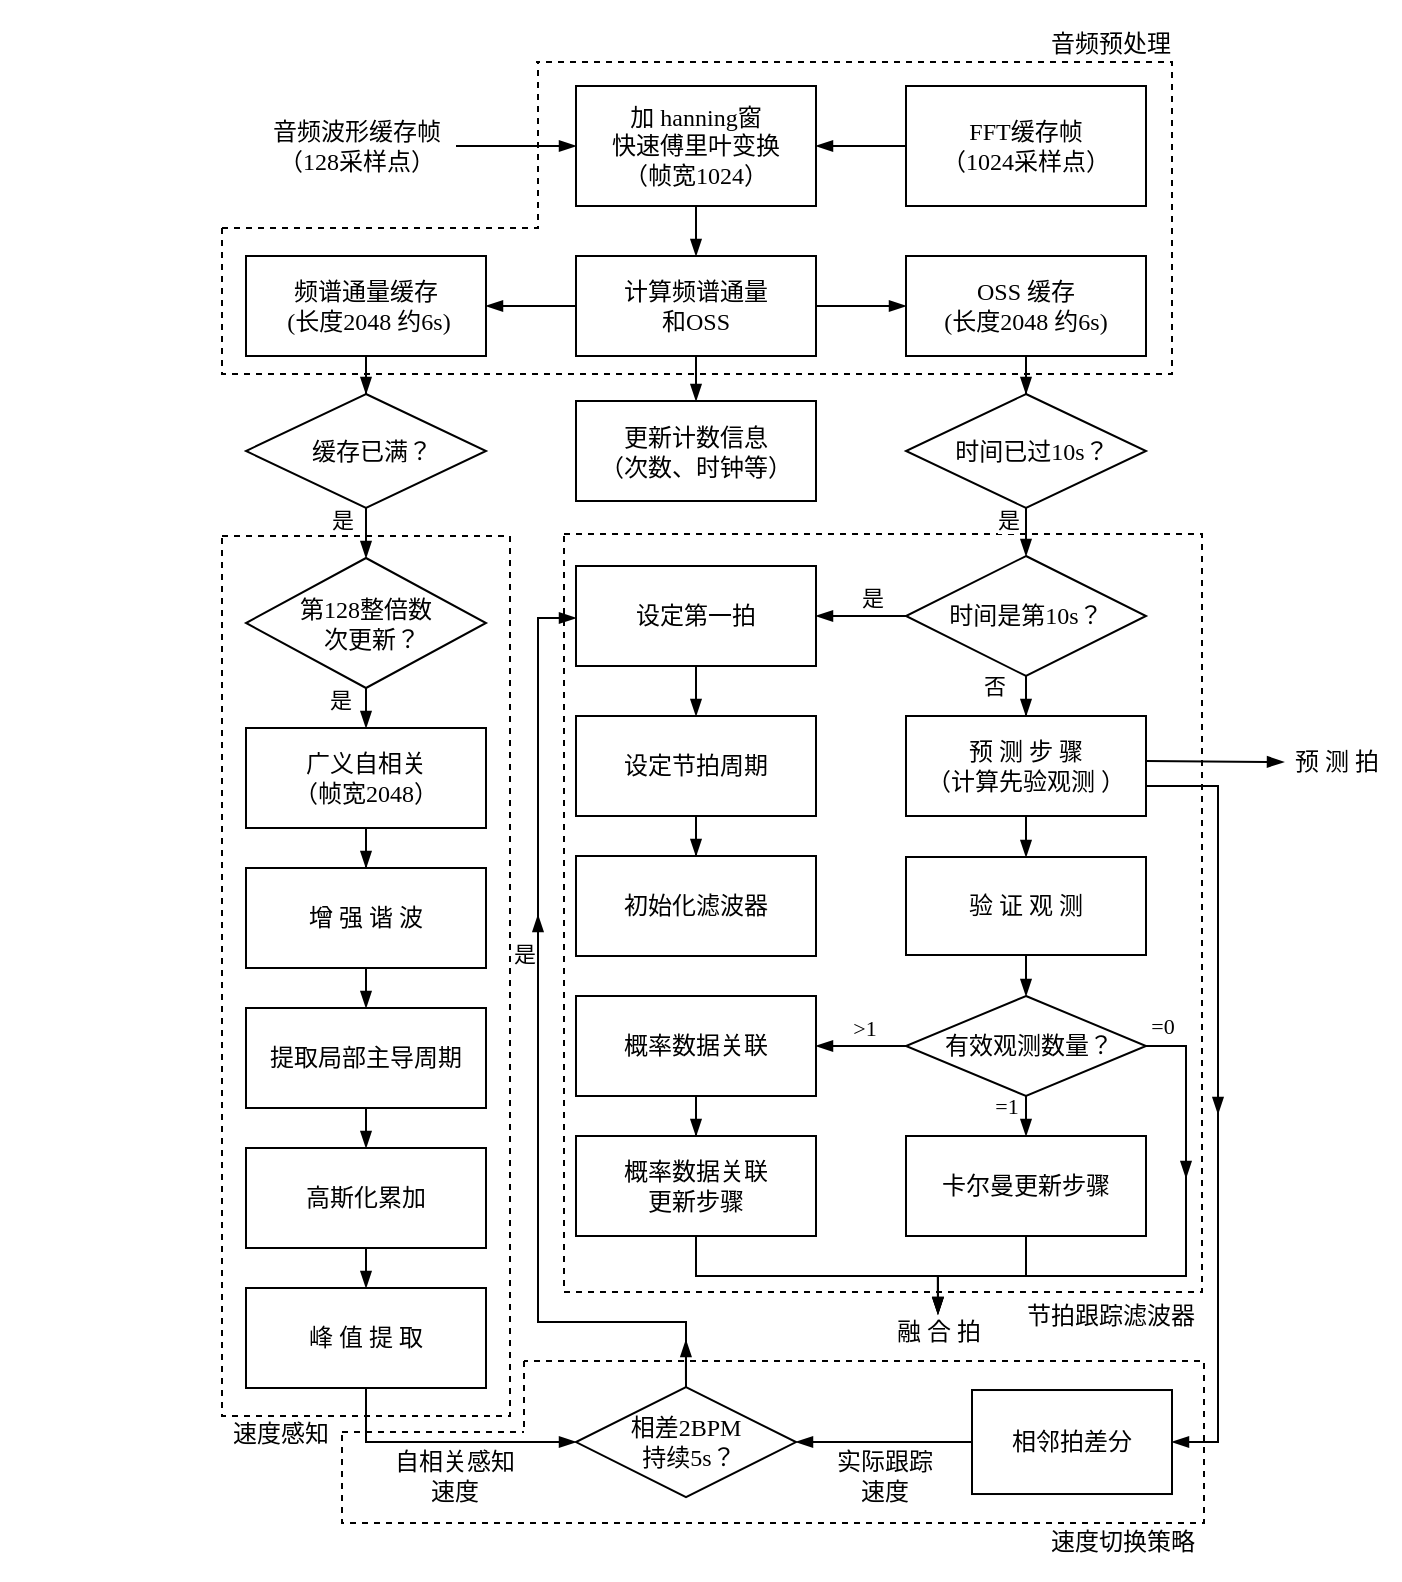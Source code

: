 <mxfile version="18.0.1" type="device"><diagram id="UAU_vy8LSTG8lPf9rXvW" name="第 1 页"><mxGraphModel dx="1661" dy="1296" grid="0" gridSize="10" guides="1" tooltips="1" connect="1" arrows="1" fold="1" page="0" pageScale="1" pageWidth="827" pageHeight="1169" math="1" shadow="0"><root><mxCell id="0"/><mxCell id="1" parent="0"/><mxCell id="sFmpMyNvritS9jYn0eI4-162" value="" style="rounded=0;whiteSpace=wrap;html=1;dashed=1;fontFamily=宋体-简;fillColor=none;strokeColor=none;" parent="1" vertex="1"><mxGeometry x="-53" y="-88" width="700" height="790" as="geometry"/></mxCell><mxCell id="sFmpMyNvritS9jYn0eI4-149" value="" style="rounded=0;whiteSpace=wrap;html=1;dashed=1;fontFamily=宋体-简;fillColor=none;" parent="1" vertex="1"><mxGeometry x="58" y="-57" width="475" height="156" as="geometry"/></mxCell><mxCell id="sFmpMyNvritS9jYn0eI4-147" value="" style="rounded=0;whiteSpace=wrap;html=1;dashed=1;fontFamily=宋体-简;fillColor=none;" parent="1" vertex="1"><mxGeometry x="118" y="592.51" width="431" height="81" as="geometry"/></mxCell><mxCell id="sFmpMyNvritS9jYn0eI4-153" value="" style="rounded=0;whiteSpace=wrap;html=1;dashed=1;fontFamily=宋体-简;fillColor=default;strokeColor=none;" parent="1" vertex="1"><mxGeometry x="89" y="567" width="120" height="60" as="geometry"/></mxCell><mxCell id="sFmpMyNvritS9jYn0eI4-143" value="" style="rounded=0;whiteSpace=wrap;html=1;fontFamily=宋体-简;fillColor=none;dashed=1;" parent="1" vertex="1"><mxGeometry x="229" y="179" width="319" height="379" as="geometry"/></mxCell><mxCell id="sFmpMyNvritS9jYn0eI4-177" style="edgeStyle=orthogonalEdgeStyle;rounded=0;jumpSize=6;orthogonalLoop=1;jettySize=auto;html=1;entryX=0.5;entryY=0;entryDx=0;entryDy=0;fontFamily=Times New Roman;endArrow=blockThin;endFill=1;strokeWidth=1;" parent="1" source="sFmpMyNvritS9jYn0eI4-1" target="sFmpMyNvritS9jYn0eI4-171" edge="1"><mxGeometry relative="1" as="geometry"/></mxCell><mxCell id="sFmpMyNvritS9jYn0eI4-1" value="频谱通量缓存&lt;br&gt;&amp;nbsp;&lt;font face=&quot;Times New Roman&quot;&gt;(&lt;/font&gt;长度&lt;font face=&quot;Times New Roman&quot;&gt;2048&amp;nbsp;&lt;/font&gt;约&lt;font face=&quot;Times New Roman&quot;&gt;6s)&lt;/font&gt;" style="rounded=0;whiteSpace=wrap;html=1;fontFamily=宋体-简;flipH=1;flipV=1;" parent="1" vertex="1"><mxGeometry x="70" y="40" width="120" height="50" as="geometry"/></mxCell><mxCell id="sFmpMyNvritS9jYn0eI4-122" value="" style="edgeStyle=orthogonalEdgeStyle;rounded=0;orthogonalLoop=1;jettySize=auto;html=1;fontFamily=宋体-简;endArrow=blockThin;endFill=1;" parent="1" source="sFmpMyNvritS9jYn0eI4-2" target="sFmpMyNvritS9jYn0eI4-7" edge="1"><mxGeometry relative="1" as="geometry"/></mxCell><mxCell id="sFmpMyNvritS9jYn0eI4-123" value="" style="edgeStyle=orthogonalEdgeStyle;rounded=0;orthogonalLoop=1;jettySize=auto;html=1;fontFamily=宋体-简;endArrow=blockThin;endFill=1;" parent="1" source="sFmpMyNvritS9jYn0eI4-2" target="sFmpMyNvritS9jYn0eI4-1" edge="1"><mxGeometry relative="1" as="geometry"/></mxCell><mxCell id="sFmpMyNvritS9jYn0eI4-179" style="edgeStyle=orthogonalEdgeStyle;rounded=0;jumpSize=6;orthogonalLoop=1;jettySize=auto;html=1;exitX=0.5;exitY=1;exitDx=0;exitDy=0;entryX=0.5;entryY=0;entryDx=0;entryDy=0;fontFamily=Times New Roman;endArrow=blockThin;endFill=1;strokeWidth=1;" parent="1" source="sFmpMyNvritS9jYn0eI4-2" target="sFmpMyNvritS9jYn0eI4-173" edge="1"><mxGeometry relative="1" as="geometry"/></mxCell><mxCell id="sFmpMyNvritS9jYn0eI4-2" value="&lt;span style=&quot;font-family: 宋体-简;&quot;&gt;计算频谱通量&lt;br&gt;和&lt;/span&gt;&lt;font face=&quot;Times New Roman&quot;&gt;OSS&lt;/font&gt;" style="rounded=0;whiteSpace=wrap;html=1;flipH=1;flipV=1;" parent="1" vertex="1"><mxGeometry x="235" y="40" width="120" height="50" as="geometry"/></mxCell><mxCell id="sFmpMyNvritS9jYn0eI4-31" value="" style="edgeStyle=orthogonalEdgeStyle;rounded=0;orthogonalLoop=1;jettySize=auto;html=1;fontFamily=Times New Roman;endArrow=blockThin;endFill=1;" parent="1" source="sFmpMyNvritS9jYn0eI4-4" target="sFmpMyNvritS9jYn0eI4-2" edge="1"><mxGeometry relative="1" as="geometry"/></mxCell><mxCell id="sFmpMyNvritS9jYn0eI4-4" value="&lt;font face=&quot;宋体-简&quot;&gt;加&lt;/font&gt;&lt;font style=&quot;font-family: 宋体-简;&quot; face=&quot;宋体-简&quot;&gt;&amp;nbsp;&lt;/font&gt;&lt;font face=&quot;Times New Roman&quot;&gt;hanning&lt;/font&gt;&lt;font style=&quot;font-family: 宋体-简;&quot; face=&quot;宋体-简&quot;&gt;窗&lt;/font&gt;&lt;font face=&quot;宋体-简&quot;&gt;&lt;br&gt;快速傅里叶变换&lt;/font&gt;&lt;br&gt;&lt;font face=&quot;宋体-简&quot;&gt;（帧宽&lt;/font&gt;&lt;font face=&quot;Times New Roman&quot;&gt;1024&lt;/font&gt;&lt;font face=&quot;宋体-简&quot;&gt;）&lt;/font&gt;" style="rounded=0;whiteSpace=wrap;html=1;" parent="1" vertex="1"><mxGeometry x="235" y="-45" width="120" height="60" as="geometry"/></mxCell><mxCell id="sFmpMyNvritS9jYn0eI4-29" value="" style="edgeStyle=orthogonalEdgeStyle;rounded=0;orthogonalLoop=1;jettySize=auto;html=1;fontFamily=Times New Roman;endArrow=blockThin;endFill=1;" parent="1" source="sFmpMyNvritS9jYn0eI4-5" target="sFmpMyNvritS9jYn0eI4-4" edge="1"><mxGeometry relative="1" as="geometry"/></mxCell><mxCell id="sFmpMyNvritS9jYn0eI4-5" value="&lt;font face=&quot;Times New Roman&quot;&gt;FFT&lt;/font&gt;&lt;font face=&quot;宋体-简&quot;&gt;缓存帧&lt;br&gt;（&lt;/font&gt;&lt;font face=&quot;Times New Roman&quot;&gt;1024&lt;/font&gt;&lt;font face=&quot;宋体-简&quot;&gt;采样点）&lt;/font&gt;" style="rounded=0;whiteSpace=wrap;html=1;" parent="1" vertex="1"><mxGeometry x="400" y="-45" width="120" height="60" as="geometry"/></mxCell><mxCell id="sFmpMyNvritS9jYn0eI4-178" style="edgeStyle=orthogonalEdgeStyle;rounded=0;jumpSize=6;orthogonalLoop=1;jettySize=auto;html=1;entryX=0.5;entryY=0;entryDx=0;entryDy=0;fontFamily=Times New Roman;endArrow=blockThin;endFill=1;strokeWidth=1;" parent="1" source="sFmpMyNvritS9jYn0eI4-7" target="sFmpMyNvritS9jYn0eI4-172" edge="1"><mxGeometry relative="1" as="geometry"/></mxCell><mxCell id="sFmpMyNvritS9jYn0eI4-7" value="&lt;span style=&quot;color: rgb(0, 0, 0); font-size: 12px; font-style: normal; font-variant-ligatures: normal; font-variant-caps: normal; font-weight: 400; letter-spacing: normal; orphans: 2; text-align: center; text-indent: 0px; text-transform: none; widows: 2; word-spacing: 0px; -webkit-text-stroke-width: 0px; background-color: rgb(255, 255, 255); text-decoration-thickness: initial; text-decoration-style: initial; text-decoration-color: initial; float: none; display: inline !important;&quot;&gt;OSS 缓存&lt;br&gt;&lt;font style=&quot;font-family: 宋体-简;&quot; face=&quot;Times New Roman&quot;&gt;(&lt;/font&gt;&lt;font style=&quot;&quot;&gt;长度&lt;/font&gt;&lt;font style=&quot;&quot; face=&quot;Times New Roman&quot;&gt;2048&lt;/font&gt;&lt;font style=&quot;font-family: 宋体-简;&quot; face=&quot;Times New Roman&quot;&gt;&amp;nbsp;&lt;/font&gt;约&lt;font style=&quot;&quot; face=&quot;Times New Roman&quot;&gt;6s&lt;/font&gt;&lt;font style=&quot;font-family: 宋体-简;&quot; face=&quot;Times New Roman&quot;&gt;)&lt;/font&gt;&lt;br&gt;&lt;/span&gt;" style="rounded=0;whiteSpace=wrap;html=1;fontFamily=宋体-简;" parent="1" vertex="1"><mxGeometry x="400" y="40" width="120" height="50" as="geometry"/></mxCell><mxCell id="sFmpMyNvritS9jYn0eI4-46" value="" style="edgeStyle=orthogonalEdgeStyle;rounded=0;orthogonalLoop=1;jettySize=auto;html=1;fontFamily=宋体-简;endArrow=blockThin;endFill=1;" parent="1" source="sFmpMyNvritS9jYn0eI4-8" target="sFmpMyNvritS9jYn0eI4-27" edge="1"><mxGeometry relative="1" as="geometry"/></mxCell><mxCell id="sFmpMyNvritS9jYn0eI4-53" style="edgeStyle=orthogonalEdgeStyle;rounded=0;orthogonalLoop=1;jettySize=auto;html=1;exitX=0.5;exitY=1;exitDx=0;exitDy=0;entryX=0.5;entryY=0;entryDx=0;entryDy=0;fontFamily=宋体-简;endArrow=blockThin;endFill=1;" parent="1" source="sFmpMyNvritS9jYn0eI4-11" target="sFmpMyNvritS9jYn0eI4-12" edge="1"><mxGeometry relative="1" as="geometry"/></mxCell><mxCell id="sFmpMyNvritS9jYn0eI4-111" style="edgeStyle=orthogonalEdgeStyle;rounded=0;orthogonalLoop=1;jettySize=auto;html=1;exitX=1;exitY=0.25;exitDx=0;exitDy=0;entryX=0;entryY=0.5;entryDx=0;entryDy=0;fontFamily=宋体-简;endArrow=blockThin;endFill=1;" parent="1" target="sFmpMyNvritS9jYn0eI4-110" edge="1"><mxGeometry relative="1" as="geometry"><mxPoint x="520" y="292.5" as="sourcePoint"/></mxGeometry></mxCell><mxCell id="sFmpMyNvritS9jYn0eI4-116" style="edgeStyle=orthogonalEdgeStyle;rounded=0;orthogonalLoop=1;jettySize=auto;html=1;exitX=1;exitY=0.75;exitDx=0;exitDy=0;entryX=1;entryY=0.5;entryDx=0;entryDy=0;fontFamily=宋体-简;endArrow=blockThin;endFill=1;" parent="1" target="sFmpMyNvritS9jYn0eI4-67" edge="1"><mxGeometry relative="1" as="geometry"><mxPoint x="520" y="288.5" as="sourcePoint"/><Array as="points"><mxPoint x="520" y="305"/><mxPoint x="556" y="305"/><mxPoint x="556" y="633"/></Array></mxGeometry></mxCell><mxCell id="sFmpMyNvritS9jYn0eI4-11" value="预 测 步 骤&lt;br&gt;（计算先验观测 ）" style="rounded=0;whiteSpace=wrap;html=1;fontFamily=宋体-简;fillColor=default;" parent="1" vertex="1"><mxGeometry x="400" y="270" width="120" height="50" as="geometry"/></mxCell><mxCell id="sFmpMyNvritS9jYn0eI4-55" style="edgeStyle=orthogonalEdgeStyle;rounded=0;orthogonalLoop=1;jettySize=auto;html=1;exitX=0.5;exitY=1;exitDx=0;exitDy=0;entryX=0.5;entryY=0;entryDx=0;entryDy=0;fontFamily=宋体-简;endArrow=blockThin;endFill=1;" parent="1" source="sFmpMyNvritS9jYn0eI4-12" target="sFmpMyNvritS9jYn0eI4-17" edge="1"><mxGeometry relative="1" as="geometry"/></mxCell><mxCell id="sFmpMyNvritS9jYn0eI4-12" value="验 证 观 测&lt;span style=&quot;color: rgba(0, 0, 0, 0); font-size: 0px; text-align: start;&quot;&gt;（）（）%3CmxGraphModel%3E%3Croot%3E%3CmxCell%20id%3D%220%22%2F%3E%3CmxCell%20id%3D%221%22%20parent%3D%220%22%2F%3E%3CmxCell%20id%3D%222%22%20value%3D%22%E9%A2%84%E6%B5%8B%E6%AD%A5%22%20style%3D%22rounded%3D0%3BwhiteSpace%3Dwrap%3Bhtml%3D1%3BfontFamily%3DTimes%20New%20Roman%3BfillColor%3Ddefault%3B%22%20vertex%3D%221%22%20parent%3D%221%22%3E%3CmxGeometry%20x%3D%22380%22%20y%3D%22410%22%20width%3D%22120%22%20height%3D%2260%22%20as%3D%22geometry%22%2F%3E%3C%2FmxCell%3E%3C%2Froot%3E%3C%2FmxGraphModel&lt;/span&gt;" style="rounded=0;whiteSpace=wrap;html=1;fontFamily=宋体-简;fillColor=default;" parent="1" vertex="1"><mxGeometry x="400" y="340.5" width="120" height="49" as="geometry"/></mxCell><mxCell id="sFmpMyNvritS9jYn0eI4-130" style="edgeStyle=orthogonalEdgeStyle;rounded=0;orthogonalLoop=1;jettySize=auto;html=1;entryX=0.499;entryY=0.006;entryDx=0;entryDy=0;entryPerimeter=0;fontFamily=宋体-简;endArrow=blockThin;endFill=1;" parent="1" source="sFmpMyNvritS9jYn0eI4-14" target="sFmpMyNvritS9jYn0eI4-91" edge="1"><mxGeometry relative="1" as="geometry"><Array as="points"><mxPoint x="460" y="550"/><mxPoint x="416" y="550"/></Array></mxGeometry></mxCell><mxCell id="sFmpMyNvritS9jYn0eI4-14" value="卡尔曼更新步骤" style="rounded=0;whiteSpace=wrap;html=1;fontFamily=宋体-简;fillColor=default;" parent="1" vertex="1"><mxGeometry x="400" y="480" width="120" height="50" as="geometry"/></mxCell><mxCell id="sFmpMyNvritS9jYn0eI4-128" style="edgeStyle=orthogonalEdgeStyle;rounded=0;orthogonalLoop=1;jettySize=auto;html=1;exitX=0.5;exitY=1;exitDx=0;exitDy=0;fontFamily=宋体-简;endArrow=blockThin;endFill=1;" parent="1" source="sFmpMyNvritS9jYn0eI4-15" target="sFmpMyNvritS9jYn0eI4-91" edge="1"><mxGeometry relative="1" as="geometry"><Array as="points"><mxPoint x="295" y="550"/><mxPoint x="416" y="550"/></Array></mxGeometry></mxCell><mxCell id="sFmpMyNvritS9jYn0eI4-15" value="概率数据关联&lt;br&gt;更新步骤" style="rounded=0;whiteSpace=wrap;html=1;fontFamily=宋体-简;fillColor=default;" parent="1" vertex="1"><mxGeometry x="235.0" y="480" width="120" height="50" as="geometry"/></mxCell><mxCell id="sFmpMyNvritS9jYn0eI4-58" value="" style="edgeStyle=orthogonalEdgeStyle;rounded=0;orthogonalLoop=1;jettySize=auto;html=1;fontFamily=宋体-简;endArrow=blockThin;endFill=1;" parent="1" source="sFmpMyNvritS9jYn0eI4-16" target="sFmpMyNvritS9jYn0eI4-15" edge="1"><mxGeometry relative="1" as="geometry"/></mxCell><mxCell id="sFmpMyNvritS9jYn0eI4-16" value="概率数据关联" style="rounded=0;whiteSpace=wrap;html=1;fontFamily=宋体-简;fillColor=default;" parent="1" vertex="1"><mxGeometry x="235.0" y="410" width="120" height="50" as="geometry"/></mxCell><mxCell id="sFmpMyNvritS9jYn0eI4-56" style="edgeStyle=orthogonalEdgeStyle;rounded=0;orthogonalLoop=1;jettySize=auto;html=1;exitX=0.5;exitY=1;exitDx=0;exitDy=0;entryX=0.5;entryY=0;entryDx=0;entryDy=0;fontFamily=宋体-简;endArrow=blockThin;endFill=1;" parent="1" source="sFmpMyNvritS9jYn0eI4-17" target="sFmpMyNvritS9jYn0eI4-14" edge="1"><mxGeometry relative="1" as="geometry"/></mxCell><mxCell id="sFmpMyNvritS9jYn0eI4-77" value="=1" style="edgeLabel;html=1;align=center;verticalAlign=middle;resizable=0;points=[];fontFamily=Times New Roman;" parent="sFmpMyNvritS9jYn0eI4-56" vertex="1" connectable="0"><mxGeometry x="-0.522" relative="1" as="geometry"><mxPoint x="-10" as="offset"/></mxGeometry></mxCell><mxCell id="sFmpMyNvritS9jYn0eI4-57" value="" style="edgeStyle=orthogonalEdgeStyle;rounded=0;orthogonalLoop=1;jettySize=auto;html=1;fontFamily=宋体-简;endArrow=blockThin;endFill=1;" parent="1" source="sFmpMyNvritS9jYn0eI4-17" target="sFmpMyNvritS9jYn0eI4-16" edge="1"><mxGeometry relative="1" as="geometry"/></mxCell><mxCell id="sFmpMyNvritS9jYn0eI4-76" value="&amp;gt;1" style="edgeLabel;html=1;align=center;verticalAlign=middle;resizable=0;points=[];fontFamily=Times New Roman;" parent="sFmpMyNvritS9jYn0eI4-57" vertex="1" connectable="0"><mxGeometry x="0.204" y="-2" relative="1" as="geometry"><mxPoint x="6" y="-7" as="offset"/></mxGeometry></mxCell><mxCell id="sFmpMyNvritS9jYn0eI4-131" style="edgeStyle=orthogonalEdgeStyle;rounded=0;orthogonalLoop=1;jettySize=auto;html=1;exitX=1;exitY=0.5;exitDx=0;exitDy=0;fontFamily=宋体-简;endArrow=blockThin;endFill=1;" parent="1" source="sFmpMyNvritS9jYn0eI4-17" target="sFmpMyNvritS9jYn0eI4-91" edge="1"><mxGeometry relative="1" as="geometry"><Array as="points"><mxPoint x="540" y="435"/><mxPoint x="540" y="550"/><mxPoint x="416" y="550"/></Array></mxGeometry></mxCell><mxCell id="sFmpMyNvritS9jYn0eI4-132" value="=0" style="edgeLabel;html=1;align=center;verticalAlign=middle;resizable=0;points=[];fontFamily=宋体-简;" parent="sFmpMyNvritS9jYn0eI4-131" vertex="1" connectable="0"><mxGeometry x="-0.936" relative="1" as="geometry"><mxPoint x="-1" y="-10" as="offset"/></mxGeometry></mxCell><mxCell id="sFmpMyNvritS9jYn0eI4-17" value="&lt;font face=&quot;宋体-简&quot;&gt;&amp;nbsp;有效观测数量&lt;/font&gt;？" style="rhombus;whiteSpace=wrap;html=1;fontFamily=Times New Roman;fillColor=default;" parent="1" vertex="1"><mxGeometry x="400" y="410" width="120" height="50" as="geometry"/></mxCell><mxCell id="sFmpMyNvritS9jYn0eI4-35" value="" style="edgeStyle=orthogonalEdgeStyle;rounded=0;orthogonalLoop=1;jettySize=auto;html=1;fontFamily=Times New Roman;endArrow=blockThin;endFill=1;" parent="1" source="sFmpMyNvritS9jYn0eI4-19" target="sFmpMyNvritS9jYn0eI4-20" edge="1"><mxGeometry relative="1" as="geometry"/></mxCell><mxCell id="sFmpMyNvritS9jYn0eI4-36" value="&lt;font face=&quot;宋体-简&quot;&gt;是&lt;/font&gt;" style="edgeLabel;html=1;align=center;verticalAlign=middle;resizable=0;points=[];fontFamily=Times New Roman;" parent="sFmpMyNvritS9jYn0eI4-35" vertex="1" connectable="0"><mxGeometry relative="1" as="geometry"><mxPoint x="5" y="-9" as="offset"/></mxGeometry></mxCell><mxCell id="sFmpMyNvritS9jYn0eI4-38" value="" style="edgeStyle=orthogonalEdgeStyle;rounded=0;orthogonalLoop=1;jettySize=auto;html=1;fontFamily=宋体-简;endArrow=blockThin;endFill=1;" parent="1" source="sFmpMyNvritS9jYn0eI4-19" target="sFmpMyNvritS9jYn0eI4-11" edge="1"><mxGeometry relative="1" as="geometry"/></mxCell><mxCell id="sFmpMyNvritS9jYn0eI4-39" value="否" style="edgeLabel;html=1;align=center;verticalAlign=middle;resizable=0;points=[];fontFamily=宋体-简;" parent="sFmpMyNvritS9jYn0eI4-38" vertex="1" connectable="0"><mxGeometry relative="1" as="geometry"><mxPoint x="-16" y="-5" as="offset"/></mxGeometry></mxCell><mxCell id="sFmpMyNvritS9jYn0eI4-19" value="&lt;font face=&quot;宋体-简&quot;&gt;时间是第&lt;/font&gt;10s？" style="rhombus;whiteSpace=wrap;html=1;fontFamily=Times New Roman;fillColor=default;" parent="1" vertex="1"><mxGeometry x="400" y="190" width="120" height="60" as="geometry"/></mxCell><mxCell id="sFmpMyNvritS9jYn0eI4-169" style="edgeStyle=orthogonalEdgeStyle;rounded=0;jumpSize=6;orthogonalLoop=1;jettySize=auto;html=1;entryX=0.5;entryY=0;entryDx=0;entryDy=0;fontFamily=宋体-简;endArrow=blockThin;endFill=1;strokeWidth=1;" parent="1" source="sFmpMyNvritS9jYn0eI4-20" target="sFmpMyNvritS9jYn0eI4-165" edge="1"><mxGeometry relative="1" as="geometry"/></mxCell><mxCell id="sFmpMyNvritS9jYn0eI4-20" value="设定第一拍" style="rounded=0;whiteSpace=wrap;html=1;fontFamily=宋体-简;fillColor=default;" parent="1" vertex="1"><mxGeometry x="235.0" y="195" width="120" height="50" as="geometry"/></mxCell><mxCell id="sFmpMyNvritS9jYn0eI4-49" style="edgeStyle=orthogonalEdgeStyle;rounded=0;orthogonalLoop=1;jettySize=auto;html=1;exitX=0.5;exitY=1;exitDx=0;exitDy=0;entryX=0.5;entryY=0;entryDx=0;entryDy=0;fontFamily=宋体-简;endArrow=blockThin;endFill=1;" parent="1" source="sFmpMyNvritS9jYn0eI4-21" target="sFmpMyNvritS9jYn0eI4-22" edge="1"><mxGeometry relative="1" as="geometry"/></mxCell><mxCell id="sFmpMyNvritS9jYn0eI4-97" style="edgeStyle=orthogonalEdgeStyle;rounded=0;orthogonalLoop=1;jettySize=auto;html=1;exitX=0.5;exitY=1;exitDx=0;exitDy=0;entryX=0.5;entryY=0;entryDx=0;entryDy=0;fontFamily=宋体-简;endArrow=blockThin;endFill=1;" parent="1" source="sFmpMyNvritS9jYn0eI4-22" target="sFmpMyNvritS9jYn0eI4-23" edge="1"><mxGeometry relative="1" as="geometry"/></mxCell><mxCell id="sFmpMyNvritS9jYn0eI4-86" style="edgeStyle=orthogonalEdgeStyle;rounded=0;orthogonalLoop=1;jettySize=auto;html=1;exitX=0.5;exitY=1;exitDx=0;exitDy=0;entryX=0;entryY=0.5;entryDx=0;entryDy=0;fontFamily=宋体-简;endArrow=blockThin;endFill=1;" parent="1" target="sFmpMyNvritS9jYn0eI4-79" edge="1"><mxGeometry relative="1" as="geometry"><mxPoint x="130" y="587" as="sourcePoint"/><Array as="points"><mxPoint x="130" y="633"/></Array></mxGeometry></mxCell><mxCell id="sFmpMyNvritS9jYn0eI4-48" style="edgeStyle=orthogonalEdgeStyle;rounded=0;orthogonalLoop=1;jettySize=auto;html=1;exitX=0.5;exitY=1;exitDx=0;exitDy=0;entryX=0.5;entryY=0;entryDx=0;entryDy=0;fontFamily=宋体-简;endArrow=blockThin;endFill=1;" parent="1" source="sFmpMyNvritS9jYn0eI4-27" target="sFmpMyNvritS9jYn0eI4-21" edge="1"><mxGeometry relative="1" as="geometry"/></mxCell><mxCell id="sFmpMyNvritS9jYn0eI4-45" style="edgeStyle=orthogonalEdgeStyle;rounded=0;orthogonalLoop=1;jettySize=auto;html=1;exitX=0.5;exitY=1;exitDx=0;exitDy=0;entryX=0.5;entryY=0;entryDx=0;entryDy=0;fontFamily=宋体-简;endArrow=blockThin;endFill=1;" parent="1" source="sFmpMyNvritS9jYn0eI4-43" target="sFmpMyNvritS9jYn0eI4-8" edge="1"><mxGeometry relative="1" as="geometry"/></mxCell><mxCell id="sFmpMyNvritS9jYn0eI4-60" value="是" style="edgeLabel;html=1;align=center;verticalAlign=middle;resizable=0;points=[];fontFamily=宋体-简;" parent="sFmpMyNvritS9jYn0eI4-45" vertex="1" connectable="0"><mxGeometry x="-0.197" y="1" relative="1" as="geometry"><mxPoint x="-14" y="-2" as="offset"/></mxGeometry></mxCell><mxCell id="sFmpMyNvritS9jYn0eI4-115" style="edgeStyle=orthogonalEdgeStyle;rounded=0;orthogonalLoop=1;jettySize=auto;html=1;fontFamily=宋体-简;endArrow=blockThin;endFill=1;entryX=1;entryY=0.5;entryDx=0;entryDy=0;" parent="1" source="sFmpMyNvritS9jYn0eI4-67" target="sFmpMyNvritS9jYn0eI4-79" edge="1"><mxGeometry relative="1" as="geometry"><mxPoint x="357" y="670.4" as="targetPoint"/></mxGeometry></mxCell><mxCell id="sFmpMyNvritS9jYn0eI4-67" value="相邻拍差分" style="rounded=0;whiteSpace=wrap;html=1;fontFamily=宋体-简;fillColor=default;" parent="1" vertex="1"><mxGeometry x="433" y="607.01" width="100" height="52" as="geometry"/></mxCell><mxCell id="sFmpMyNvritS9jYn0eI4-94" style="edgeStyle=orthogonalEdgeStyle;rounded=0;orthogonalLoop=1;jettySize=auto;html=1;fontFamily=宋体-简;endArrow=blockThin;endFill=1;exitX=0.5;exitY=0;exitDx=0;exitDy=0;" parent="1" edge="1"><mxGeometry relative="1" as="geometry"><mxPoint x="235" y="221" as="targetPoint"/><mxPoint x="290" y="605.51" as="sourcePoint"/><Array as="points"><mxPoint x="290" y="573"/><mxPoint x="216" y="573"/><mxPoint x="216" y="221"/></Array></mxGeometry></mxCell><mxCell id="sFmpMyNvritS9jYn0eI4-102" value="是" style="edgeLabel;html=1;align=center;verticalAlign=middle;resizable=0;points=[];fontFamily=宋体-简;" parent="sFmpMyNvritS9jYn0eI4-94" vertex="1" connectable="0"><mxGeometry x="-0.825" y="-3" relative="1" as="geometry"><mxPoint x="-72" y="-181" as="offset"/></mxGeometry></mxCell><mxCell id="sFmpMyNvritS9jYn0eI4-79" value="&lt;font face=&quot;宋体-简&quot;&gt;相差&lt;/font&gt;2BPM&lt;br&gt;&lt;font face=&quot;宋体-简&quot;&gt;&amp;nbsp;持续&lt;/font&gt;5s？" style="rhombus;whiteSpace=wrap;html=1;fontFamily=Times New Roman;fillColor=default;" parent="1" vertex="1"><mxGeometry x="235" y="605.51" width="110" height="55" as="geometry"/></mxCell><mxCell id="sFmpMyNvritS9jYn0eI4-85" value="&lt;span style=&quot;&quot;&gt;自相关感知&lt;br&gt;速度&lt;/span&gt;" style="text;html=1;align=center;verticalAlign=middle;resizable=0;points=[];autosize=1;strokeColor=none;fillColor=none;fontFamily=宋体-简;" parent="1" vertex="1"><mxGeometry x="139" y="634" width="70" height="32" as="geometry"/></mxCell><mxCell id="sFmpMyNvritS9jYn0eI4-91" value="融 合 拍" style="text;html=1;align=center;verticalAlign=middle;resizable=0;points=[];autosize=1;strokeColor=none;fillColor=none;fontFamily=宋体-简;" parent="1" vertex="1"><mxGeometry x="390" y="569" width="52" height="18" as="geometry"/></mxCell><mxCell id="sFmpMyNvritS9jYn0eI4-95" value="" style="endArrow=blockThin;html=1;rounded=0;fontFamily=宋体-简;endFill=1;" parent="1" edge="1"><mxGeometry width="50" height="50" relative="1" as="geometry"><mxPoint x="216" y="389.5" as="sourcePoint"/><mxPoint x="216" y="369.5" as="targetPoint"/></mxGeometry></mxCell><mxCell id="sFmpMyNvritS9jYn0eI4-96" value="" style="endArrow=blockThin;html=1;rounded=0;fontFamily=宋体-简;endFill=1;" parent="1" edge="1"><mxGeometry width="50" height="50" relative="1" as="geometry"><mxPoint x="289.97" y="602.0" as="sourcePoint"/><mxPoint x="289.97" y="582.0" as="targetPoint"/></mxGeometry></mxCell><mxCell id="sFmpMyNvritS9jYn0eI4-100" value="" style="endArrow=blockThin;html=1;rounded=0;fontFamily=宋体-简;endFill=1;" parent="1" edge="1"><mxGeometry width="50" height="50" relative="1" as="geometry"><mxPoint x="540" y="494" as="sourcePoint"/><mxPoint x="540" y="501" as="targetPoint"/></mxGeometry></mxCell><mxCell id="sFmpMyNvritS9jYn0eI4-110" value="&amp;nbsp;预 测 拍" style="rounded=0;whiteSpace=wrap;html=1;fontFamily=宋体-简;fillColor=none;strokeColor=none;" parent="1" vertex="1"><mxGeometry x="589" y="278" width="50" height="30" as="geometry"/></mxCell><mxCell id="sFmpMyNvritS9jYn0eI4-125" value="" style="endArrow=blockThin;html=1;rounded=0;fontFamily=宋体-简;endFill=1;" parent="1" edge="1"><mxGeometry width="50" height="50" relative="1" as="geometry"><mxPoint x="556" y="462" as="sourcePoint"/><mxPoint x="556" y="469" as="targetPoint"/></mxGeometry></mxCell><mxCell id="sFmpMyNvritS9jYn0eI4-141" value="实际跟踪&lt;br&gt;速度" style="text;html=1;align=center;verticalAlign=middle;resizable=0;points=[];autosize=1;strokeColor=none;fillColor=none;fontFamily=宋体-简;" parent="1" vertex="1"><mxGeometry x="359.5" y="634" width="58" height="32" as="geometry"/></mxCell><mxCell id="sFmpMyNvritS9jYn0eI4-145" style="edgeStyle=orthogonalEdgeStyle;rounded=0;orthogonalLoop=1;jettySize=auto;html=1;exitX=0.5;exitY=1;exitDx=0;exitDy=0;fontFamily=宋体-简;endArrow=blockThin;endFill=1;" parent="1" source="sFmpMyNvritS9jYn0eI4-142" target="sFmpMyNvritS9jYn0eI4-142" edge="1"><mxGeometry relative="1" as="geometry"/></mxCell><mxCell id="sFmpMyNvritS9jYn0eI4-155" value="" style="endArrow=none;dashed=1;html=1;rounded=0;fontFamily=宋体-简;strokeWidth=1;jumpSize=6;" parent="1" edge="1"><mxGeometry width="50" height="50" relative="1" as="geometry"><mxPoint x="118" y="628" as="sourcePoint"/><mxPoint x="209" y="628" as="targetPoint"/></mxGeometry></mxCell><mxCell id="sFmpMyNvritS9jYn0eI4-156" value="" style="endArrow=none;dashed=1;html=1;rounded=0;fontFamily=宋体-简;strokeWidth=1;jumpSize=6;" parent="1" edge="1"><mxGeometry width="50" height="50" relative="1" as="geometry"><mxPoint x="209" y="592.51" as="sourcePoint"/><mxPoint x="209" y="628" as="targetPoint"/></mxGeometry></mxCell><mxCell id="sFmpMyNvritS9jYn0eI4-159" value="速度感知" style="text;html=1;align=center;verticalAlign=middle;resizable=0;points=[];autosize=1;strokeColor=none;fillColor=none;fontFamily=宋体-简;" parent="1" vertex="1"><mxGeometry x="58" y="620" width="58" height="18" as="geometry"/></mxCell><mxCell id="sFmpMyNvritS9jYn0eI4-160" value="节拍跟踪滤波器" style="text;html=1;align=center;verticalAlign=middle;resizable=0;points=[];autosize=1;strokeColor=none;fillColor=none;fontFamily=宋体-简;" parent="1" vertex="1"><mxGeometry x="455" y="561" width="94" height="18" as="geometry"/></mxCell><mxCell id="sFmpMyNvritS9jYn0eI4-161" value="速度切换策略" style="text;html=1;align=center;verticalAlign=middle;resizable=0;points=[];autosize=1;strokeColor=none;fillColor=none;fontFamily=宋体-简;" parent="1" vertex="1"><mxGeometry x="467" y="673.51" width="82" height="18" as="geometry"/></mxCell><mxCell id="sFmpMyNvritS9jYn0eI4-167" value="" style="edgeStyle=orthogonalEdgeStyle;rounded=0;jumpSize=6;orthogonalLoop=1;jettySize=auto;html=1;fontFamily=宋体-简;endArrow=blockThin;endFill=1;strokeWidth=1;" parent="1" source="sFmpMyNvritS9jYn0eI4-165" target="sFmpMyNvritS9jYn0eI4-166" edge="1"><mxGeometry relative="1" as="geometry"/></mxCell><mxCell id="sFmpMyNvritS9jYn0eI4-165" value="设定节拍周期" style="rounded=0;whiteSpace=wrap;html=1;fontFamily=宋体-简;fillColor=default;" parent="1" vertex="1"><mxGeometry x="235.0" y="270" width="120" height="50" as="geometry"/></mxCell><mxCell id="sFmpMyNvritS9jYn0eI4-166" value="初始化滤波器" style="rounded=0;whiteSpace=wrap;html=1;fontFamily=宋体-简;fillColor=default;" parent="1" vertex="1"><mxGeometry x="235.0" y="340" width="120" height="50" as="geometry"/></mxCell><mxCell id="sFmpMyNvritS9jYn0eI4-175" style="edgeStyle=orthogonalEdgeStyle;rounded=0;jumpSize=6;orthogonalLoop=1;jettySize=auto;html=1;exitX=0.5;exitY=1;exitDx=0;exitDy=0;entryX=0.5;entryY=0;entryDx=0;entryDy=0;fontFamily=Times New Roman;endArrow=blockThin;endFill=1;strokeWidth=1;" parent="1" source="sFmpMyNvritS9jYn0eI4-171" target="sFmpMyNvritS9jYn0eI4-43" edge="1"><mxGeometry relative="1" as="geometry"/></mxCell><mxCell id="sFmpMyNvritS9jYn0eI4-180" value="&lt;font face=&quot;宋体-简&quot;&gt;是&lt;/font&gt;" style="edgeLabel;html=1;align=center;verticalAlign=middle;resizable=0;points=[];fontFamily=Times New Roman;" parent="sFmpMyNvritS9jYn0eI4-175" vertex="1" connectable="0"><mxGeometry x="-0.519" y="1" relative="1" as="geometry"><mxPoint x="-13" as="offset"/></mxGeometry></mxCell><mxCell id="sFmpMyNvritS9jYn0eI4-171" value="&lt;font face=&quot;宋体-简&quot;&gt;&amp;nbsp; 缓存已满&lt;/font&gt;？" style="rhombus;whiteSpace=wrap;html=1;fontFamily=Times New Roman;fillColor=default;" parent="1" vertex="1"><mxGeometry x="70" y="109" width="120" height="57" as="geometry"/></mxCell><mxCell id="sFmpMyNvritS9jYn0eI4-174" style="edgeStyle=orthogonalEdgeStyle;rounded=0;jumpSize=6;orthogonalLoop=1;jettySize=auto;html=1;entryX=0.5;entryY=0;entryDx=0;entryDy=0;fontFamily=Times New Roman;endArrow=blockThin;endFill=1;strokeWidth=1;" parent="1" source="sFmpMyNvritS9jYn0eI4-172" target="sFmpMyNvritS9jYn0eI4-19" edge="1"><mxGeometry relative="1" as="geometry"/></mxCell><mxCell id="sFmpMyNvritS9jYn0eI4-182" value="是" style="edgeLabel;html=1;align=center;verticalAlign=middle;resizable=0;points=[];fontFamily=宋体-简;" parent="sFmpMyNvritS9jYn0eI4-174" vertex="1" connectable="0"><mxGeometry x="0.357" relative="1" as="geometry"><mxPoint x="-9" as="offset"/></mxGeometry></mxCell><mxCell id="sFmpMyNvritS9jYn0eI4-172" value="&lt;font face=&quot;宋体-简&quot;&gt;&amp;nbsp; 时间已过&lt;/font&gt;10s？" style="rhombus;whiteSpace=wrap;html=1;fontFamily=Times New Roman;fillColor=default;" parent="1" vertex="1"><mxGeometry x="400" y="109" width="120" height="57" as="geometry"/></mxCell><mxCell id="sFmpMyNvritS9jYn0eI4-173" value="&lt;font face=&quot;宋体-简&quot;&gt;更新计数信息&lt;br&gt;（次数、时钟等）&lt;/font&gt;" style="rounded=0;whiteSpace=wrap;html=1;flipH=1;flipV=1;" parent="1" vertex="1"><mxGeometry x="235" y="112.5" width="120" height="50" as="geometry"/></mxCell><mxCell id="sFmpMyNvritS9jYn0eI4-186" value="" style="rounded=0;whiteSpace=wrap;html=1;dashed=1;fontFamily=Times New Roman;fillColor=none;" parent="1" vertex="1"><mxGeometry x="58" y="-57" width="158" height="83" as="geometry"/></mxCell><mxCell id="sFmpMyNvritS9jYn0eI4-187" value="" style="rounded=0;whiteSpace=wrap;html=1;dashed=1;fontFamily=Times New Roman;fillColor=default;strokeColor=none;" parent="1" vertex="1"><mxGeometry x="48" y="-67" width="167" height="92" as="geometry"/></mxCell><mxCell id="sFmpMyNvritS9jYn0eI4-157" value="音频预处理" style="text;html=1;align=center;verticalAlign=middle;resizable=0;points=[];autosize=1;strokeColor=none;fillColor=none;fontFamily=宋体-简;" parent="1" vertex="1"><mxGeometry x="467" y="-75" width="70" height="18" as="geometry"/></mxCell><mxCell id="sFmpMyNvritS9jYn0eI4-133" value="&lt;font face=&quot;宋体-简&quot;&gt;音频波形缓存帧&lt;br&gt;（&lt;/font&gt;&lt;font face=&quot;Times New Roman&quot;&gt;128&lt;/font&gt;&lt;font face=&quot;宋体-简&quot;&gt;采样点）&lt;/font&gt;" style="rounded=0;whiteSpace=wrap;html=1;strokeColor=none;fillColor=none;" parent="1" vertex="1"><mxGeometry x="76" y="-30" width="99" height="30" as="geometry"/></mxCell><mxCell id="sFmpMyNvritS9jYn0eI4-136" value="" style="edgeStyle=orthogonalEdgeStyle;rounded=0;orthogonalLoop=1;jettySize=auto;html=1;fontFamily=宋体-简;endArrow=blockThin;endFill=1;" parent="1" source="sFmpMyNvritS9jYn0eI4-133" target="sFmpMyNvritS9jYn0eI4-4" edge="1"><mxGeometry relative="1" as="geometry"/></mxCell><mxCell id="sFmpMyNvritS9jYn0eI4-142" value="" style="rounded=0;whiteSpace=wrap;html=1;fontFamily=宋体-简;fillColor=none;dashed=1;" parent="1" vertex="1"><mxGeometry x="58" y="180" width="144" height="440" as="geometry"/></mxCell><mxCell id="sFmpMyNvritS9jYn0eI4-8" value="&lt;div style=&quot;&quot;&gt;广义自相关&lt;/div&gt;&lt;div style=&quot;&quot;&gt;&lt;span style=&quot;background-color: initial;&quot;&gt;（帧宽2048&lt;/span&gt;&lt;span style=&quot;background-color: initial;&quot;&gt;）&lt;/span&gt;&lt;/div&gt;" style="rounded=0;whiteSpace=wrap;html=1;fontFamily=宋体-简;flipH=1;flipV=1;" parent="1" vertex="1"><mxGeometry x="70" y="276" width="120" height="50" as="geometry"/></mxCell><mxCell id="sFmpMyNvritS9jYn0eI4-21" value="&lt;span style=&quot;&quot;&gt;提取局部主导周期&lt;/span&gt;&lt;br style=&quot;&quot;&gt;" style="rounded=0;whiteSpace=wrap;html=1;fontFamily=宋体-简;fillColor=default;flipH=1;flipV=1;" parent="1" vertex="1"><mxGeometry x="70" y="416" width="120" height="50" as="geometry"/></mxCell><mxCell id="sFmpMyNvritS9jYn0eI4-22" value="&lt;span style=&quot;&quot;&gt;高斯化累加&lt;/span&gt;&lt;br style=&quot;&quot;&gt;" style="rounded=0;whiteSpace=wrap;html=1;fontFamily=宋体-简;fillColor=default;flipH=1;flipV=1;" parent="1" vertex="1"><mxGeometry x="70" y="486" width="120" height="50" as="geometry"/></mxCell><mxCell id="sFmpMyNvritS9jYn0eI4-23" value="&lt;span style=&quot;&quot;&gt;峰 值 提 取&lt;/span&gt;" style="rounded=0;whiteSpace=wrap;html=1;fontFamily=宋体-简;fillColor=default;flipH=1;flipV=1;" parent="1" vertex="1"><mxGeometry x="70" y="556" width="120" height="50" as="geometry"/></mxCell><mxCell id="sFmpMyNvritS9jYn0eI4-27" value="&lt;span style=&quot;&quot;&gt;增 强 谐 波&lt;/span&gt;" style="rounded=0;whiteSpace=wrap;html=1;fontFamily=宋体-简;fillColor=default;flipH=1;flipV=1;" parent="1" vertex="1"><mxGeometry x="70" y="346" width="120" height="50" as="geometry"/></mxCell><mxCell id="sFmpMyNvritS9jYn0eI4-43" value="&lt;font face=&quot;宋体-简&quot;&gt;第&lt;/font&gt;&lt;span style=&quot;background-color: initial;&quot;&gt;128&lt;font face=&quot;宋体-简&quot;&gt;整&lt;/font&gt;&lt;/span&gt;&lt;span style=&quot;font-family: 宋体-简; background-color: initial;&quot;&gt;倍数&lt;br&gt;&amp;nbsp; 次更新&lt;/span&gt;？" style="rhombus;whiteSpace=wrap;html=1;fontFamily=Times New Roman;fillColor=default;" parent="1" vertex="1"><mxGeometry x="70" y="191" width="120" height="65" as="geometry"/></mxCell></root></mxGraphModel></diagram></mxfile>